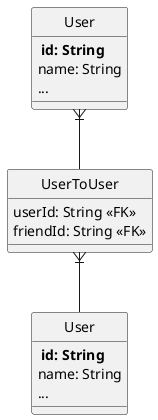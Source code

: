 @startuml
'https://plantuml.com/sequence-diagram

hide circle

entity "User" as user1{
 ** id: String **
 name: String
 ...
}

entity "UserToUser" as joinTable{
    userId: String <<FK>>
    friendId: String <<FK>>
}

entity "User" as user2{
 ** id: String **
 name: String
 ...
}

user1 }|-- joinTable
joinTable }|-- user2

@enduml